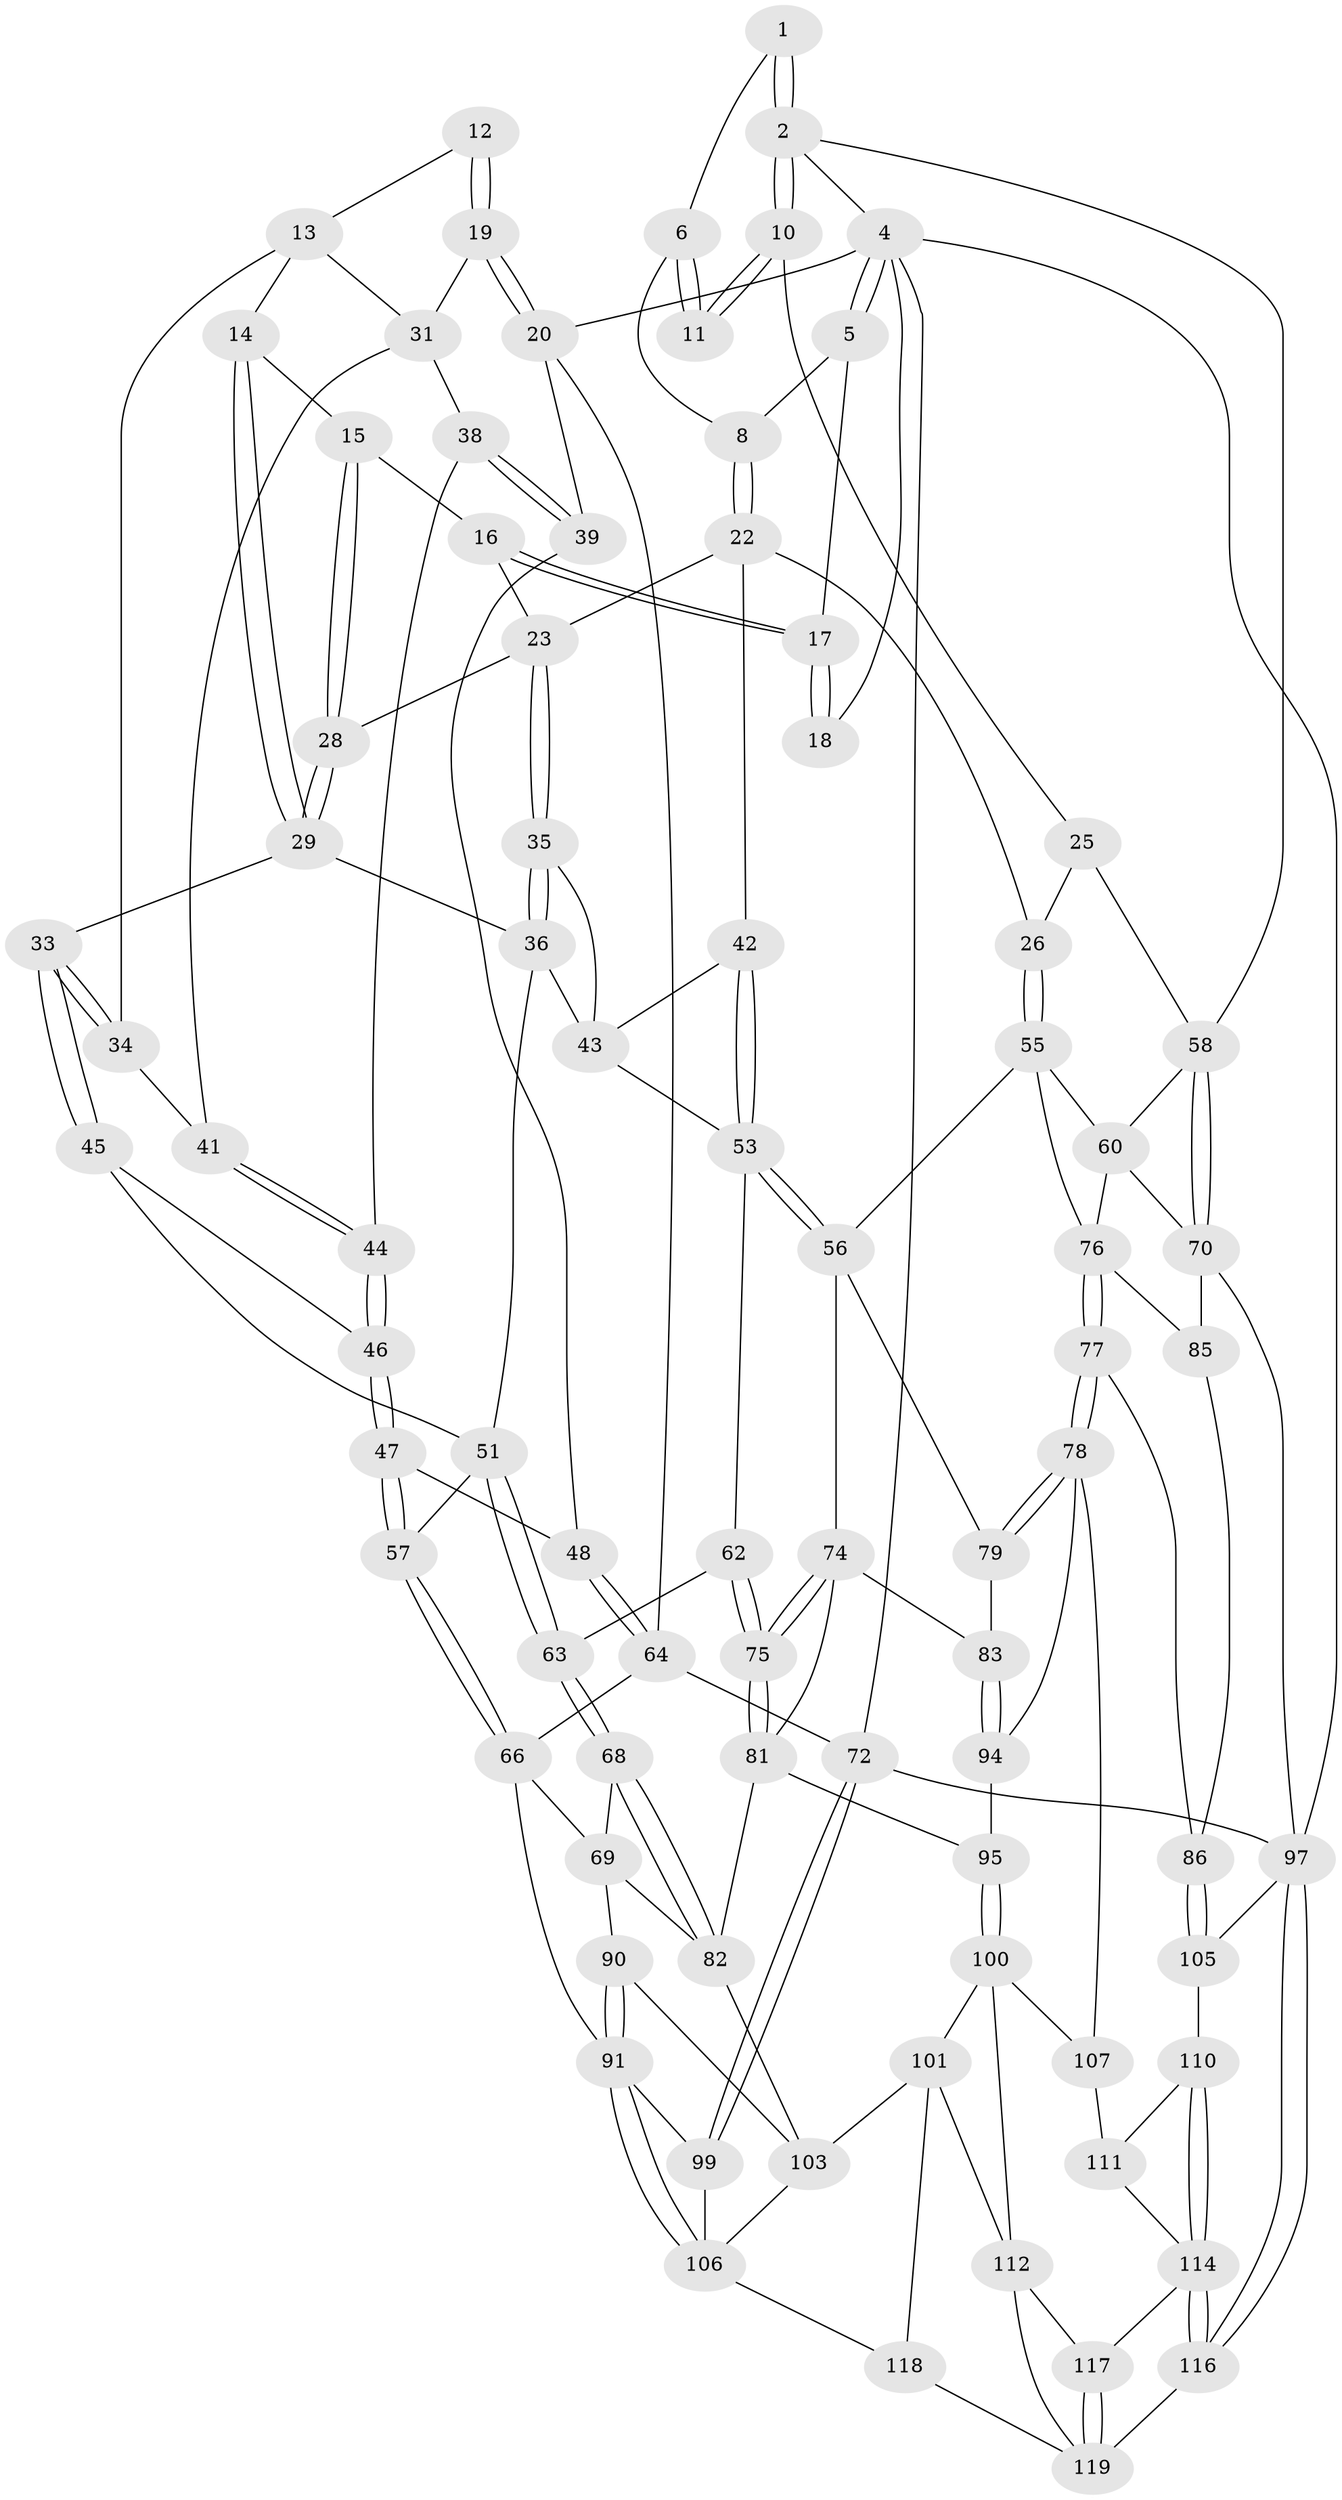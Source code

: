 // Generated by graph-tools (version 1.1) at 2025/24/03/03/25 07:24:36]
// undirected, 84 vertices, 190 edges
graph export_dot {
graph [start="1"]
  node [color=gray90,style=filled];
  1 [pos="+0.9017739955746976+0"];
  2 [pos="+1+0.2151846877349037",super="+3"];
  4 [pos="+1+0",super="+21"];
  5 [pos="+0.7771161688340724+0",super="+9"];
  6 [pos="+0.8802192561452276+0.06707800976122029",super="+7"];
  8 [pos="+0.727012251577971+0.020852866536302726"];
  10 [pos="+0.9101127343824125+0.24719520159951014"];
  11 [pos="+0.8646538896900434+0.18033600490941282"];
  12 [pos="+0.14821195380276936+0"];
  13 [pos="+0.22258294774496534+0.12311586958030155",super="+30"];
  14 [pos="+0.2530148927254992+0.12250675872727833"];
  15 [pos="+0.2863865205042909+0.10083296310146267"];
  16 [pos="+0.4633714638246732+0"];
  17 [pos="+0.4782324326544789+0"];
  18 [pos="+0.10713413826443802+0"];
  19 [pos="+0.05332104838794636+0.15615777045665813"];
  20 [pos="+0+0.07722077204743781",super="+40"];
  22 [pos="+0.6640676626891595+0.15719162702260664",super="+27"];
  23 [pos="+0.5254641392094803+0.1714377426835419",super="+24"];
  25 [pos="+0.9079200591717609+0.24901829514150647"];
  26 [pos="+0.823452954168101+0.2873006037867266"];
  28 [pos="+0.4130575081690538+0.16157240303520717"];
  29 [pos="+0.34874004625614896+0.2410490770809026",super="+32"];
  31 [pos="+0.08370700486294153+0.17427608929608665",super="+37"];
  33 [pos="+0.29254874320603885+0.29490235101416556"];
  34 [pos="+0.21462470343471382+0.23953836798776124"];
  35 [pos="+0.5244408324215062+0.19865629288119688"];
  36 [pos="+0.3774010150428174+0.3103305713003815",super="+50"];
  38 [pos="+0.07294979106234314+0.2999937317241597"];
  39 [pos="+0.05498837957992525+0.3193013771314857"];
  41 [pos="+0.17462195262359012+0.27965612749605406"];
  42 [pos="+0.6736615975222011+0.3092239849880603"];
  43 [pos="+0.5556000024962976+0.29584196607586605",super="+49"];
  44 [pos="+0.16483043514911475+0.31858715348261935"];
  45 [pos="+0.23848746069957732+0.3534172609792648"];
  46 [pos="+0.1689801718848752+0.3256510046603253"];
  47 [pos="+0.12543061850287174+0.4078676447032226"];
  48 [pos="+0.08719887818108742+0.4011342531880612"];
  51 [pos="+0.36263588363960914+0.4096697095426674",super="+52"];
  53 [pos="+0.645976565289687+0.4920824035926116",super="+54"];
  55 [pos="+0.7813763840214649+0.4929800053866718",super="+61"];
  56 [pos="+0.6513363414030104+0.49599158828401885",super="+73"];
  57 [pos="+0.21620861850067466+0.4918553127651767"];
  58 [pos="+1+0.4801808078619504",super="+59"];
  60 [pos="+0.8670609030948332+0.5060906298523217",super="+71"];
  62 [pos="+0.46954868432660707+0.5287395916638914"];
  63 [pos="+0.44461548274996526+0.5268906291922503"];
  64 [pos="+0+0.5646083608875072",super="+65"];
  66 [pos="+0.21407523812595078+0.5309308716376184",super="+67"];
  68 [pos="+0.3693885944748127+0.5631223002937527"];
  69 [pos="+0.2743796580370112+0.5801055757644884",super="+89"];
  70 [pos="+1+0.5090655945225515",super="+87"];
  72 [pos="+0+1"];
  74 [pos="+0.5979234067372272+0.643549923002482",super="+84"];
  75 [pos="+0.49338099602053836+0.6177854953771954"];
  76 [pos="+0.8221880699153967+0.5390781407563959",super="+80"];
  77 [pos="+0.7783277817205918+0.7307160215508349"];
  78 [pos="+0.7685186804393142+0.7348065476447018",super="+96"];
  79 [pos="+0.6964590949886316+0.6622317334975347"];
  81 [pos="+0.47885889605574883+0.7039561602940874",super="+88"];
  82 [pos="+0.4100560613742246+0.7221606578209083",super="+93"];
  83 [pos="+0.6140950171929411+0.6972229545323558"];
  85 [pos="+0.9232585752096544+0.7116174234094738"];
  86 [pos="+0.8572035205082901+0.7430064899164553"];
  90 [pos="+0.20824561238158473+0.757836629718372"];
  91 [pos="+0.2038305999798634+0.7621774766809994",super="+92"];
  94 [pos="+0.6125754953141954+0.7446461894130879"];
  95 [pos="+0.5422911370622658+0.7706726564405237"];
  97 [pos="+1+1",super="+98"];
  99 [pos="+0+1"];
  100 [pos="+0.5414110478661216+0.8021682166615518",super="+108"];
  101 [pos="+0.5223945344646651+0.8403022200918007",super="+102"];
  103 [pos="+0.3780278184614811+0.8661762702858471",super="+104"];
  105 [pos="+0.9115892700171498+0.8549316177191348"];
  106 [pos="+0.24419311758480522+0.8780042597244111",super="+109"];
  107 [pos="+0.7303869920164326+0.8392235790881155"];
  110 [pos="+0.9081467169843569+0.8644470997203741"];
  111 [pos="+0.8353639764771155+0.8907859164760739"];
  112 [pos="+0.7120667810892233+0.8765004404523004",super="+113"];
  114 [pos="+0.9382883023512008+1",super="+115"];
  116 [pos="+1+1"];
  117 [pos="+0.8287915559178013+0.9628438982673357"];
  118 [pos="+0.4658831642311378+1"];
  119 [pos="+0.6477038350948656+0.9960988530784284",super="+120"];
  1 -- 2;
  1 -- 2;
  1 -- 6;
  2 -- 10;
  2 -- 10;
  2 -- 58;
  2 -- 4;
  4 -- 5;
  4 -- 5;
  4 -- 97;
  4 -- 72;
  4 -- 18;
  4 -- 20;
  5 -- 8;
  5 -- 17;
  6 -- 11 [weight=2];
  6 -- 11;
  6 -- 8;
  8 -- 22;
  8 -- 22;
  10 -- 11;
  10 -- 11;
  10 -- 25;
  12 -- 13;
  12 -- 19;
  12 -- 19;
  13 -- 14;
  13 -- 34;
  13 -- 31;
  14 -- 15;
  14 -- 29;
  14 -- 29;
  15 -- 16;
  15 -- 28;
  15 -- 28;
  16 -- 17;
  16 -- 17;
  16 -- 23;
  17 -- 18;
  17 -- 18;
  19 -- 20;
  19 -- 20;
  19 -- 31;
  20 -- 64;
  20 -- 39;
  22 -- 23;
  22 -- 26;
  22 -- 42;
  23 -- 35;
  23 -- 35;
  23 -- 28;
  25 -- 26;
  25 -- 58;
  26 -- 55;
  26 -- 55;
  28 -- 29;
  28 -- 29;
  29 -- 33;
  29 -- 36;
  31 -- 41;
  31 -- 38;
  33 -- 34;
  33 -- 34;
  33 -- 45;
  33 -- 45;
  34 -- 41;
  35 -- 36;
  35 -- 36;
  35 -- 43;
  36 -- 51;
  36 -- 43;
  38 -- 39;
  38 -- 39;
  38 -- 44;
  39 -- 48;
  41 -- 44;
  41 -- 44;
  42 -- 43;
  42 -- 53;
  42 -- 53;
  43 -- 53;
  44 -- 46;
  44 -- 46;
  45 -- 46;
  45 -- 51;
  46 -- 47;
  46 -- 47;
  47 -- 48;
  47 -- 57;
  47 -- 57;
  48 -- 64;
  48 -- 64;
  51 -- 63;
  51 -- 63;
  51 -- 57;
  53 -- 56;
  53 -- 56;
  53 -- 62;
  55 -- 56;
  55 -- 60;
  55 -- 76;
  56 -- 74;
  56 -- 79;
  57 -- 66;
  57 -- 66;
  58 -- 70;
  58 -- 70;
  58 -- 60;
  60 -- 70;
  60 -- 76;
  62 -- 63;
  62 -- 75;
  62 -- 75;
  63 -- 68;
  63 -- 68;
  64 -- 72;
  64 -- 66;
  66 -- 69;
  66 -- 91;
  68 -- 69;
  68 -- 82;
  68 -- 82;
  69 -- 82;
  69 -- 90;
  70 -- 97;
  70 -- 85;
  72 -- 99;
  72 -- 99;
  72 -- 97;
  74 -- 75;
  74 -- 75;
  74 -- 81;
  74 -- 83;
  75 -- 81;
  75 -- 81;
  76 -- 77;
  76 -- 77;
  76 -- 85;
  77 -- 78;
  77 -- 78;
  77 -- 86;
  78 -- 79;
  78 -- 79;
  78 -- 94;
  78 -- 107;
  79 -- 83;
  81 -- 82;
  81 -- 95;
  82 -- 103;
  83 -- 94;
  83 -- 94;
  85 -- 86;
  86 -- 105;
  86 -- 105;
  90 -- 91;
  90 -- 91;
  90 -- 103;
  91 -- 106;
  91 -- 106;
  91 -- 99;
  94 -- 95;
  95 -- 100;
  95 -- 100;
  97 -- 116;
  97 -- 116;
  97 -- 105;
  99 -- 106;
  100 -- 101;
  100 -- 112;
  100 -- 107;
  101 -- 112;
  101 -- 118;
  101 -- 103;
  103 -- 106;
  105 -- 110;
  106 -- 118;
  107 -- 111;
  110 -- 111;
  110 -- 114;
  110 -- 114;
  111 -- 114;
  112 -- 117;
  112 -- 119;
  114 -- 116;
  114 -- 116;
  114 -- 117;
  116 -- 119;
  117 -- 119;
  117 -- 119;
  118 -- 119;
}
